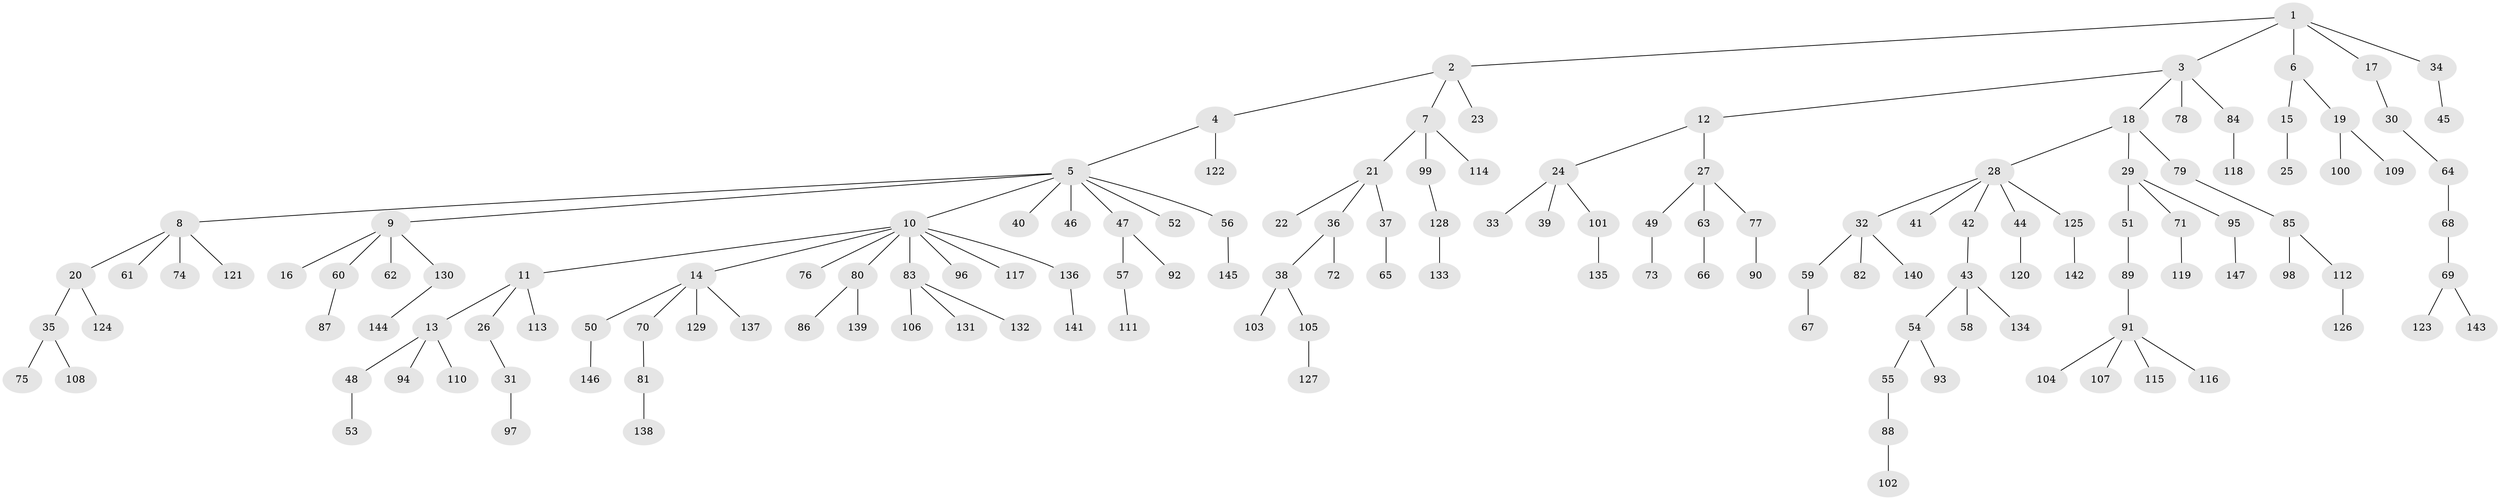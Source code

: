 // coarse degree distribution, {16: 0.022727272727272728, 7: 0.045454545454545456, 5: 0.022727272727272728, 1: 0.7272727272727273, 2: 0.11363636363636363, 3: 0.06818181818181818}
// Generated by graph-tools (version 1.1) at 2025/19/03/04/25 18:19:04]
// undirected, 147 vertices, 146 edges
graph export_dot {
graph [start="1"]
  node [color=gray90,style=filled];
  1;
  2;
  3;
  4;
  5;
  6;
  7;
  8;
  9;
  10;
  11;
  12;
  13;
  14;
  15;
  16;
  17;
  18;
  19;
  20;
  21;
  22;
  23;
  24;
  25;
  26;
  27;
  28;
  29;
  30;
  31;
  32;
  33;
  34;
  35;
  36;
  37;
  38;
  39;
  40;
  41;
  42;
  43;
  44;
  45;
  46;
  47;
  48;
  49;
  50;
  51;
  52;
  53;
  54;
  55;
  56;
  57;
  58;
  59;
  60;
  61;
  62;
  63;
  64;
  65;
  66;
  67;
  68;
  69;
  70;
  71;
  72;
  73;
  74;
  75;
  76;
  77;
  78;
  79;
  80;
  81;
  82;
  83;
  84;
  85;
  86;
  87;
  88;
  89;
  90;
  91;
  92;
  93;
  94;
  95;
  96;
  97;
  98;
  99;
  100;
  101;
  102;
  103;
  104;
  105;
  106;
  107;
  108;
  109;
  110;
  111;
  112;
  113;
  114;
  115;
  116;
  117;
  118;
  119;
  120;
  121;
  122;
  123;
  124;
  125;
  126;
  127;
  128;
  129;
  130;
  131;
  132;
  133;
  134;
  135;
  136;
  137;
  138;
  139;
  140;
  141;
  142;
  143;
  144;
  145;
  146;
  147;
  1 -- 2;
  1 -- 3;
  1 -- 6;
  1 -- 17;
  1 -- 34;
  2 -- 4;
  2 -- 7;
  2 -- 23;
  3 -- 12;
  3 -- 18;
  3 -- 78;
  3 -- 84;
  4 -- 5;
  4 -- 122;
  5 -- 8;
  5 -- 9;
  5 -- 10;
  5 -- 40;
  5 -- 46;
  5 -- 47;
  5 -- 52;
  5 -- 56;
  6 -- 15;
  6 -- 19;
  7 -- 21;
  7 -- 99;
  7 -- 114;
  8 -- 20;
  8 -- 61;
  8 -- 74;
  8 -- 121;
  9 -- 16;
  9 -- 60;
  9 -- 62;
  9 -- 130;
  10 -- 11;
  10 -- 14;
  10 -- 76;
  10 -- 80;
  10 -- 83;
  10 -- 96;
  10 -- 117;
  10 -- 136;
  11 -- 13;
  11 -- 26;
  11 -- 113;
  12 -- 24;
  12 -- 27;
  13 -- 48;
  13 -- 94;
  13 -- 110;
  14 -- 50;
  14 -- 70;
  14 -- 129;
  14 -- 137;
  15 -- 25;
  17 -- 30;
  18 -- 28;
  18 -- 29;
  18 -- 79;
  19 -- 100;
  19 -- 109;
  20 -- 35;
  20 -- 124;
  21 -- 22;
  21 -- 36;
  21 -- 37;
  24 -- 33;
  24 -- 39;
  24 -- 101;
  26 -- 31;
  27 -- 49;
  27 -- 63;
  27 -- 77;
  28 -- 32;
  28 -- 41;
  28 -- 42;
  28 -- 44;
  28 -- 125;
  29 -- 51;
  29 -- 71;
  29 -- 95;
  30 -- 64;
  31 -- 97;
  32 -- 59;
  32 -- 82;
  32 -- 140;
  34 -- 45;
  35 -- 75;
  35 -- 108;
  36 -- 38;
  36 -- 72;
  37 -- 65;
  38 -- 103;
  38 -- 105;
  42 -- 43;
  43 -- 54;
  43 -- 58;
  43 -- 134;
  44 -- 120;
  47 -- 57;
  47 -- 92;
  48 -- 53;
  49 -- 73;
  50 -- 146;
  51 -- 89;
  54 -- 55;
  54 -- 93;
  55 -- 88;
  56 -- 145;
  57 -- 111;
  59 -- 67;
  60 -- 87;
  63 -- 66;
  64 -- 68;
  68 -- 69;
  69 -- 123;
  69 -- 143;
  70 -- 81;
  71 -- 119;
  77 -- 90;
  79 -- 85;
  80 -- 86;
  80 -- 139;
  81 -- 138;
  83 -- 106;
  83 -- 131;
  83 -- 132;
  84 -- 118;
  85 -- 98;
  85 -- 112;
  88 -- 102;
  89 -- 91;
  91 -- 104;
  91 -- 107;
  91 -- 115;
  91 -- 116;
  95 -- 147;
  99 -- 128;
  101 -- 135;
  105 -- 127;
  112 -- 126;
  125 -- 142;
  128 -- 133;
  130 -- 144;
  136 -- 141;
}
